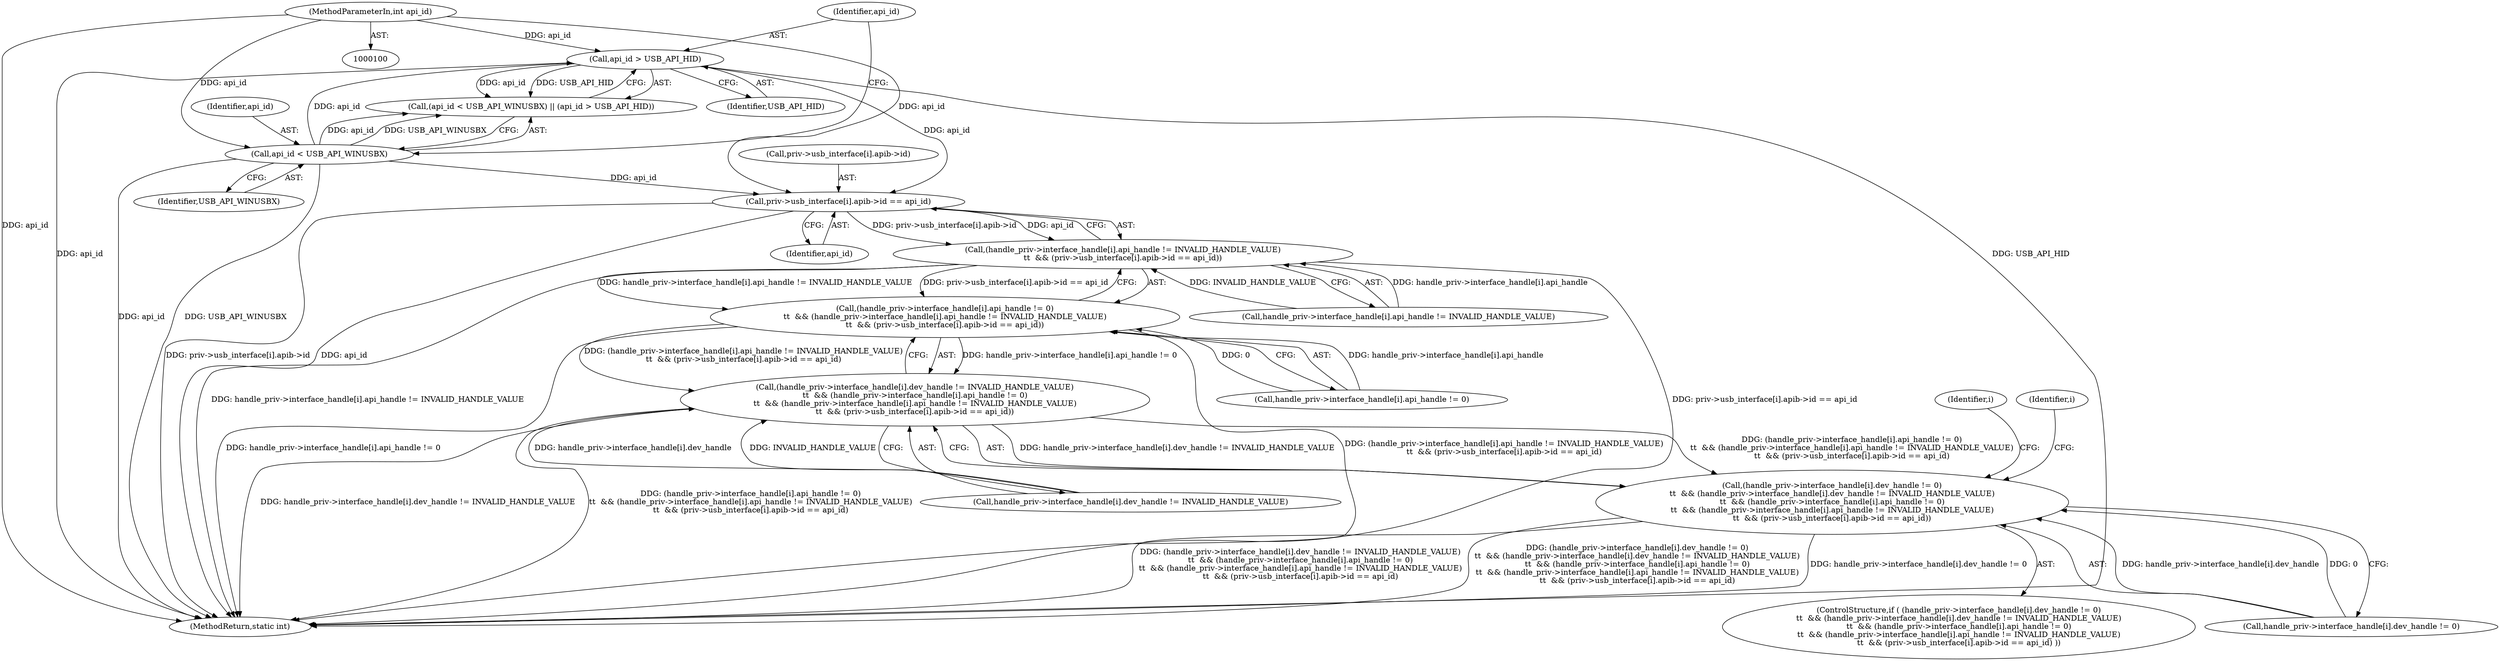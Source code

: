 digraph "0_Chrome_ac149a8d4371c0e01e0934fdd57b09e86f96b5b9_12@array" {
"1000182" [label="(Call,priv->usb_interface[i].apib->id == api_id)"];
"1000122" [label="(Call,api_id > USB_API_HID)"];
"1000119" [label="(Call,api_id < USB_API_WINUSBX)"];
"1000102" [label="(MethodParameterIn,int api_id)"];
"1000172" [label="(Call,(handle_priv->interface_handle[i].api_handle != INVALID_HANDLE_VALUE)\n\t\t  && (priv->usb_interface[i].apib->id == api_id))"];
"1000162" [label="(Call,(handle_priv->interface_handle[i].api_handle != 0)\n\t\t  && (handle_priv->interface_handle[i].api_handle != INVALID_HANDLE_VALUE)\n\t\t  && (priv->usb_interface[i].apib->id == api_id))"];
"1000152" [label="(Call,(handle_priv->interface_handle[i].dev_handle != INVALID_HANDLE_VALUE)\n\t\t  && (handle_priv->interface_handle[i].api_handle != 0)\n\t\t  && (handle_priv->interface_handle[i].api_handle != INVALID_HANDLE_VALUE)\n\t\t  && (priv->usb_interface[i].apib->id == api_id))"];
"1000142" [label="(Call,(handle_priv->interface_handle[i].dev_handle != 0)\n\t\t  && (handle_priv->interface_handle[i].dev_handle != INVALID_HANDLE_VALUE)\n\t\t  && (handle_priv->interface_handle[i].api_handle != 0)\n\t\t  && (handle_priv->interface_handle[i].api_handle != INVALID_HANDLE_VALUE)\n\t\t  && (priv->usb_interface[i].apib->id == api_id))"];
"1000162" [label="(Call,(handle_priv->interface_handle[i].api_handle != 0)\n\t\t  && (handle_priv->interface_handle[i].api_handle != INVALID_HANDLE_VALUE)\n\t\t  && (priv->usb_interface[i].apib->id == api_id))"];
"1000183" [label="(Call,priv->usb_interface[i].apib->id)"];
"1000153" [label="(Call,handle_priv->interface_handle[i].dev_handle != INVALID_HANDLE_VALUE)"];
"1000163" [label="(Call,handle_priv->interface_handle[i].api_handle != 0)"];
"1000192" [label="(Identifier,api_id)"];
"1000141" [label="(ControlStructure,if ( (handle_priv->interface_handle[i].dev_handle != 0)\n\t\t  && (handle_priv->interface_handle[i].dev_handle != INVALID_HANDLE_VALUE)\n\t\t  && (handle_priv->interface_handle[i].api_handle != 0)\n\t\t  && (handle_priv->interface_handle[i].api_handle != INVALID_HANDLE_VALUE)\n\t\t  && (priv->usb_interface[i].apib->id == api_id) ))"];
"1000121" [label="(Identifier,USB_API_WINUSBX)"];
"1000139" [label="(Identifier,i)"];
"1000120" [label="(Identifier,api_id)"];
"1000173" [label="(Call,handle_priv->interface_handle[i].api_handle != INVALID_HANDLE_VALUE)"];
"1000172" [label="(Call,(handle_priv->interface_handle[i].api_handle != INVALID_HANDLE_VALUE)\n\t\t  && (priv->usb_interface[i].apib->id == api_id))"];
"1000102" [label="(MethodParameterIn,int api_id)"];
"1000195" [label="(Identifier,i)"];
"1000182" [label="(Call,priv->usb_interface[i].apib->id == api_id)"];
"1000119" [label="(Call,api_id < USB_API_WINUSBX)"];
"1000123" [label="(Identifier,api_id)"];
"1000152" [label="(Call,(handle_priv->interface_handle[i].dev_handle != INVALID_HANDLE_VALUE)\n\t\t  && (handle_priv->interface_handle[i].api_handle != 0)\n\t\t  && (handle_priv->interface_handle[i].api_handle != INVALID_HANDLE_VALUE)\n\t\t  && (priv->usb_interface[i].apib->id == api_id))"];
"1000124" [label="(Identifier,USB_API_HID)"];
"1000142" [label="(Call,(handle_priv->interface_handle[i].dev_handle != 0)\n\t\t  && (handle_priv->interface_handle[i].dev_handle != INVALID_HANDLE_VALUE)\n\t\t  && (handle_priv->interface_handle[i].api_handle != 0)\n\t\t  && (handle_priv->interface_handle[i].api_handle != INVALID_HANDLE_VALUE)\n\t\t  && (priv->usb_interface[i].apib->id == api_id))"];
"1000199" [label="(MethodReturn,static int)"];
"1000118" [label="(Call,(api_id < USB_API_WINUSBX) || (api_id > USB_API_HID))"];
"1000122" [label="(Call,api_id > USB_API_HID)"];
"1000143" [label="(Call,handle_priv->interface_handle[i].dev_handle != 0)"];
"1000182" -> "1000172"  [label="AST: "];
"1000182" -> "1000192"  [label="CFG: "];
"1000183" -> "1000182"  [label="AST: "];
"1000192" -> "1000182"  [label="AST: "];
"1000172" -> "1000182"  [label="CFG: "];
"1000182" -> "1000199"  [label="DDG: priv->usb_interface[i].apib->id"];
"1000182" -> "1000199"  [label="DDG: api_id"];
"1000182" -> "1000172"  [label="DDG: priv->usb_interface[i].apib->id"];
"1000182" -> "1000172"  [label="DDG: api_id"];
"1000122" -> "1000182"  [label="DDG: api_id"];
"1000119" -> "1000182"  [label="DDG: api_id"];
"1000102" -> "1000182"  [label="DDG: api_id"];
"1000122" -> "1000118"  [label="AST: "];
"1000122" -> "1000124"  [label="CFG: "];
"1000123" -> "1000122"  [label="AST: "];
"1000124" -> "1000122"  [label="AST: "];
"1000118" -> "1000122"  [label="CFG: "];
"1000122" -> "1000199"  [label="DDG: USB_API_HID"];
"1000122" -> "1000199"  [label="DDG: api_id"];
"1000122" -> "1000118"  [label="DDG: api_id"];
"1000122" -> "1000118"  [label="DDG: USB_API_HID"];
"1000119" -> "1000122"  [label="DDG: api_id"];
"1000102" -> "1000122"  [label="DDG: api_id"];
"1000119" -> "1000118"  [label="AST: "];
"1000119" -> "1000121"  [label="CFG: "];
"1000120" -> "1000119"  [label="AST: "];
"1000121" -> "1000119"  [label="AST: "];
"1000123" -> "1000119"  [label="CFG: "];
"1000118" -> "1000119"  [label="CFG: "];
"1000119" -> "1000199"  [label="DDG: USB_API_WINUSBX"];
"1000119" -> "1000199"  [label="DDG: api_id"];
"1000119" -> "1000118"  [label="DDG: api_id"];
"1000119" -> "1000118"  [label="DDG: USB_API_WINUSBX"];
"1000102" -> "1000119"  [label="DDG: api_id"];
"1000102" -> "1000100"  [label="AST: "];
"1000102" -> "1000199"  [label="DDG: api_id"];
"1000172" -> "1000162"  [label="AST: "];
"1000172" -> "1000173"  [label="CFG: "];
"1000173" -> "1000172"  [label="AST: "];
"1000162" -> "1000172"  [label="CFG: "];
"1000172" -> "1000199"  [label="DDG: priv->usb_interface[i].apib->id == api_id"];
"1000172" -> "1000199"  [label="DDG: handle_priv->interface_handle[i].api_handle != INVALID_HANDLE_VALUE"];
"1000172" -> "1000162"  [label="DDG: handle_priv->interface_handle[i].api_handle != INVALID_HANDLE_VALUE"];
"1000172" -> "1000162"  [label="DDG: priv->usb_interface[i].apib->id == api_id"];
"1000173" -> "1000172"  [label="DDG: handle_priv->interface_handle[i].api_handle"];
"1000173" -> "1000172"  [label="DDG: INVALID_HANDLE_VALUE"];
"1000162" -> "1000152"  [label="AST: "];
"1000162" -> "1000163"  [label="CFG: "];
"1000163" -> "1000162"  [label="AST: "];
"1000152" -> "1000162"  [label="CFG: "];
"1000162" -> "1000199"  [label="DDG: (handle_priv->interface_handle[i].api_handle != INVALID_HANDLE_VALUE)\n\t\t  && (priv->usb_interface[i].apib->id == api_id)"];
"1000162" -> "1000199"  [label="DDG: handle_priv->interface_handle[i].api_handle != 0"];
"1000162" -> "1000152"  [label="DDG: handle_priv->interface_handle[i].api_handle != 0"];
"1000162" -> "1000152"  [label="DDG: (handle_priv->interface_handle[i].api_handle != INVALID_HANDLE_VALUE)\n\t\t  && (priv->usb_interface[i].apib->id == api_id)"];
"1000163" -> "1000162"  [label="DDG: handle_priv->interface_handle[i].api_handle"];
"1000163" -> "1000162"  [label="DDG: 0"];
"1000152" -> "1000142"  [label="AST: "];
"1000152" -> "1000153"  [label="CFG: "];
"1000153" -> "1000152"  [label="AST: "];
"1000142" -> "1000152"  [label="CFG: "];
"1000152" -> "1000199"  [label="DDG: handle_priv->interface_handle[i].dev_handle != INVALID_HANDLE_VALUE"];
"1000152" -> "1000199"  [label="DDG: (handle_priv->interface_handle[i].api_handle != 0)\n\t\t  && (handle_priv->interface_handle[i].api_handle != INVALID_HANDLE_VALUE)\n\t\t  && (priv->usb_interface[i].apib->id == api_id)"];
"1000152" -> "1000142"  [label="DDG: handle_priv->interface_handle[i].dev_handle != INVALID_HANDLE_VALUE"];
"1000152" -> "1000142"  [label="DDG: (handle_priv->interface_handle[i].api_handle != 0)\n\t\t  && (handle_priv->interface_handle[i].api_handle != INVALID_HANDLE_VALUE)\n\t\t  && (priv->usb_interface[i].apib->id == api_id)"];
"1000153" -> "1000152"  [label="DDG: handle_priv->interface_handle[i].dev_handle"];
"1000153" -> "1000152"  [label="DDG: INVALID_HANDLE_VALUE"];
"1000142" -> "1000141"  [label="AST: "];
"1000142" -> "1000143"  [label="CFG: "];
"1000143" -> "1000142"  [label="AST: "];
"1000195" -> "1000142"  [label="CFG: "];
"1000139" -> "1000142"  [label="CFG: "];
"1000142" -> "1000199"  [label="DDG: (handle_priv->interface_handle[i].dev_handle != INVALID_HANDLE_VALUE)\n\t\t  && (handle_priv->interface_handle[i].api_handle != 0)\n\t\t  && (handle_priv->interface_handle[i].api_handle != INVALID_HANDLE_VALUE)\n\t\t  && (priv->usb_interface[i].apib->id == api_id)"];
"1000142" -> "1000199"  [label="DDG: (handle_priv->interface_handle[i].dev_handle != 0)\n\t\t  && (handle_priv->interface_handle[i].dev_handle != INVALID_HANDLE_VALUE)\n\t\t  && (handle_priv->interface_handle[i].api_handle != 0)\n\t\t  && (handle_priv->interface_handle[i].api_handle != INVALID_HANDLE_VALUE)\n\t\t  && (priv->usb_interface[i].apib->id == api_id)"];
"1000142" -> "1000199"  [label="DDG: handle_priv->interface_handle[i].dev_handle != 0"];
"1000143" -> "1000142"  [label="DDG: handle_priv->interface_handle[i].dev_handle"];
"1000143" -> "1000142"  [label="DDG: 0"];
}
